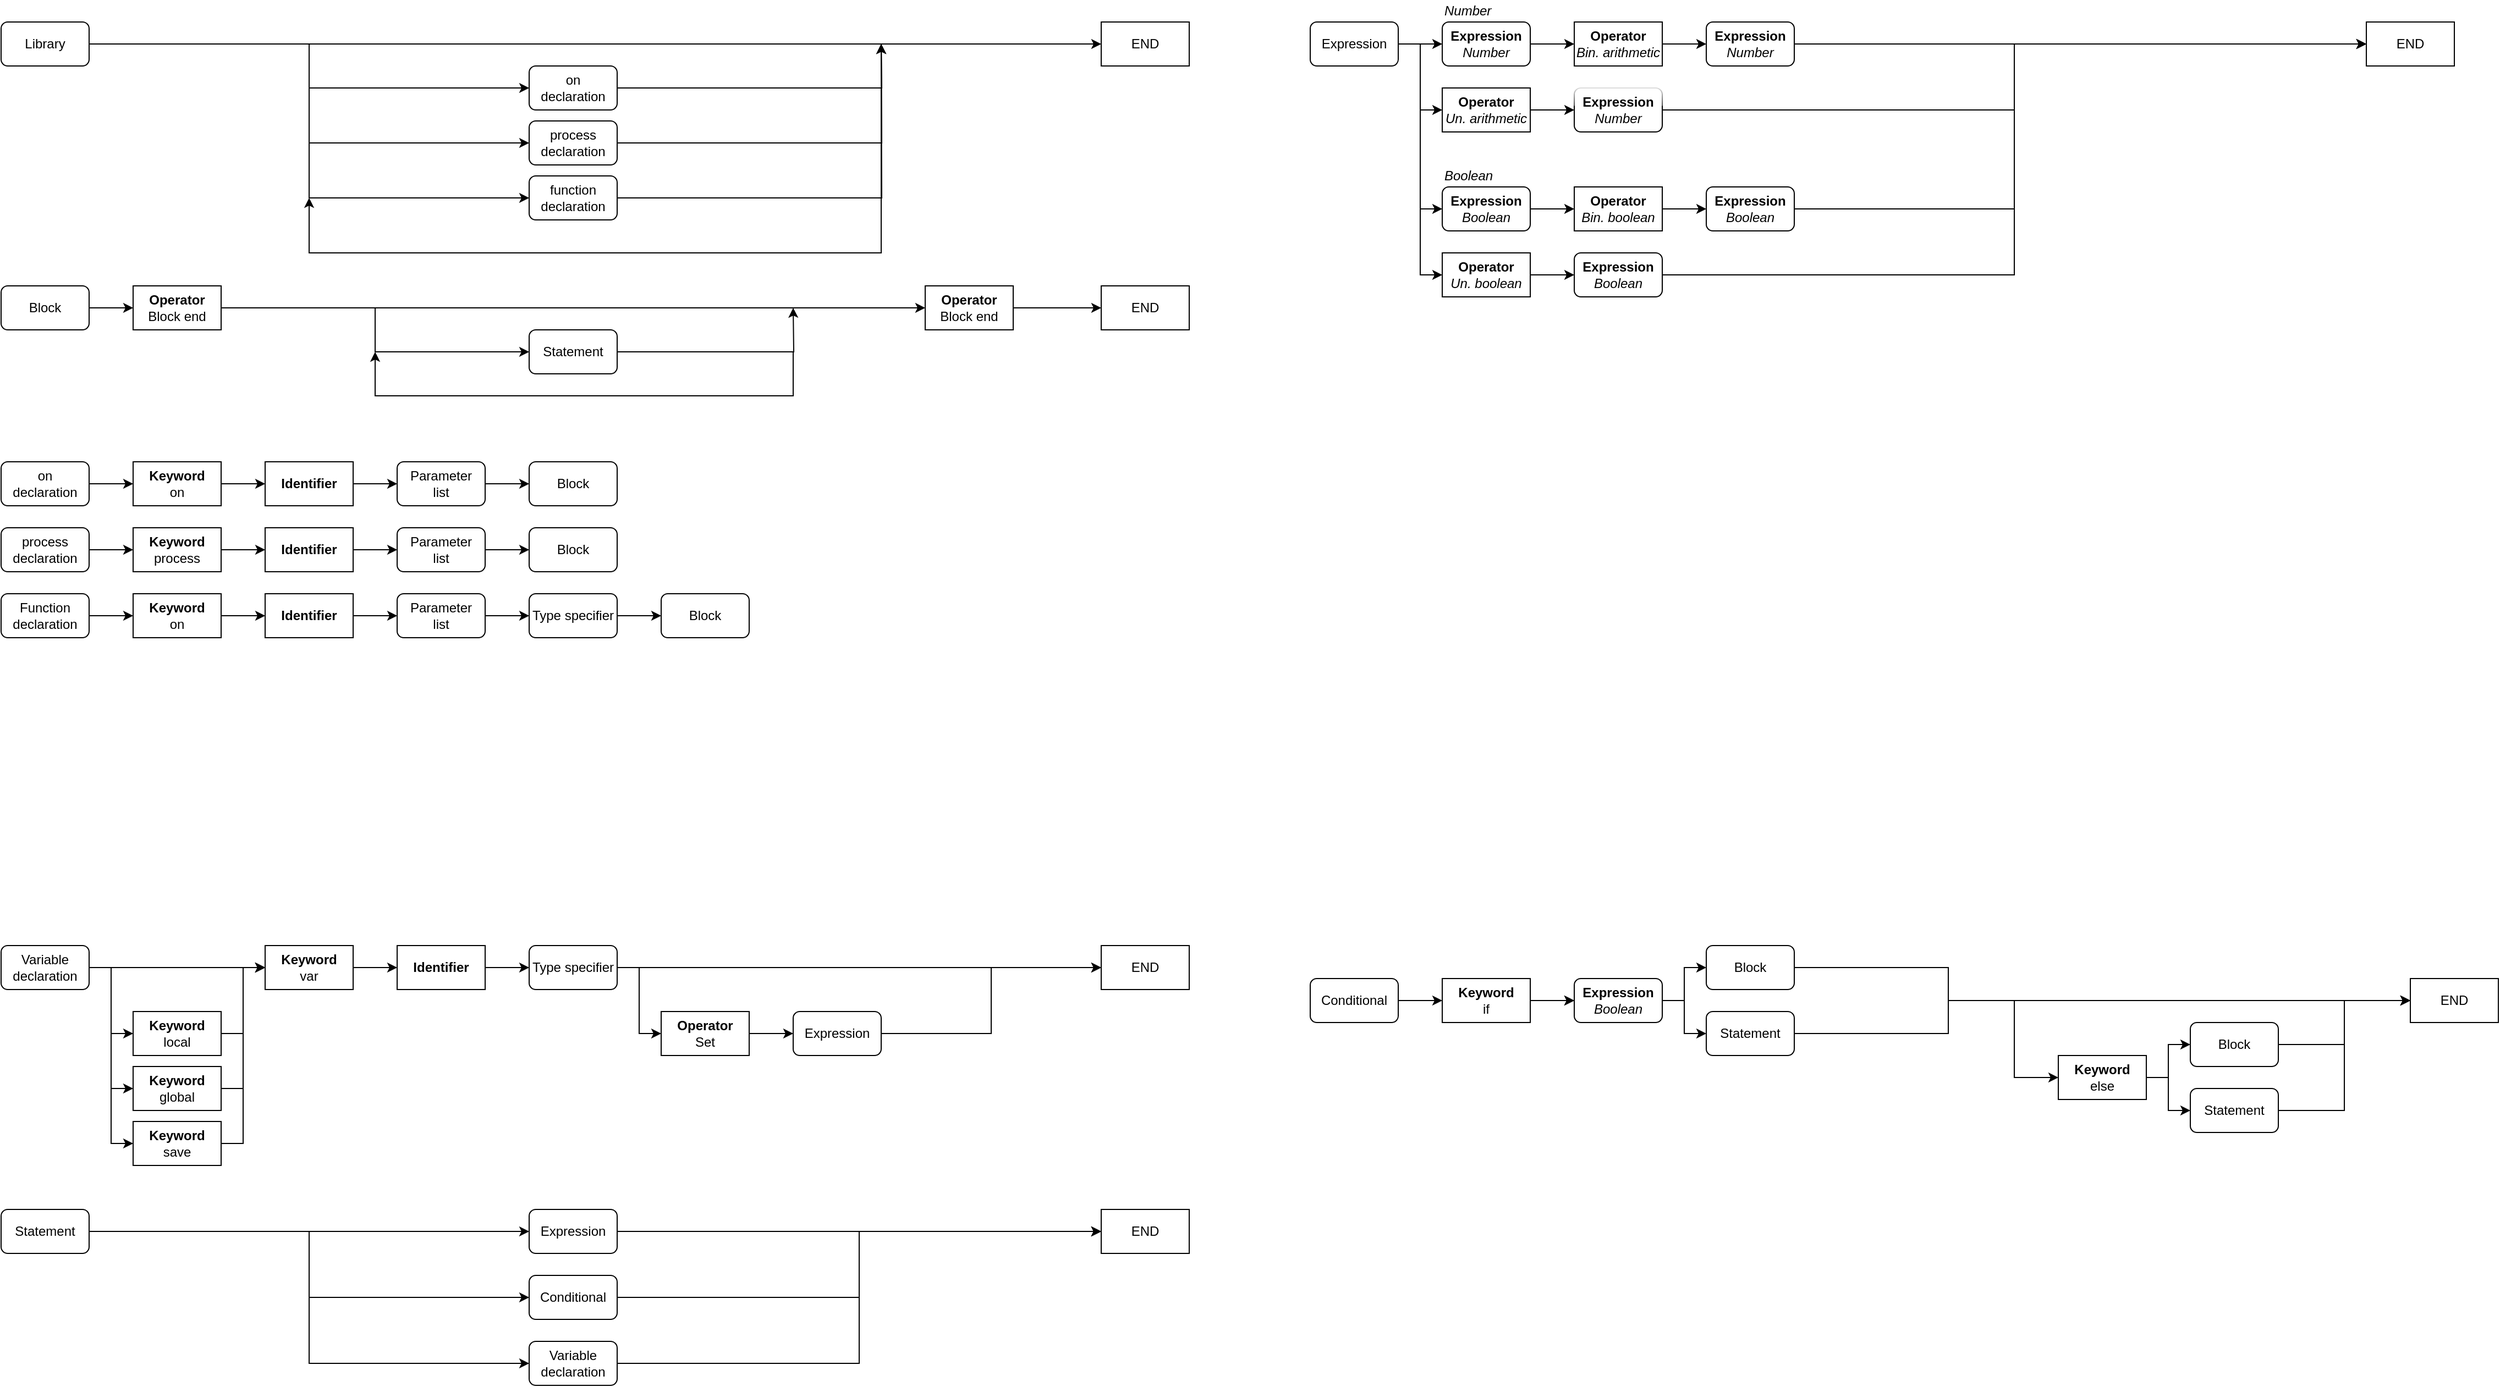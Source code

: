 <mxfile version="14.6.0" type="github">
  <diagram id="WaGZ0EOCiviU_eJ5AUI1" name="Page-1">
    <mxGraphModel dx="3448" dy="1980" grid="1" gridSize="10" guides="1" tooltips="1" connect="1" arrows="1" fold="1" page="1" pageScale="1" pageWidth="1169" pageHeight="827" math="0" shadow="0">
      <root>
        <mxCell id="0" />
        <mxCell id="1" parent="0" />
        <mxCell id="sH1_CeJIT8sASiw-qS2--2" style="edgeStyle=orthogonalEdgeStyle;rounded=0;orthogonalLoop=1;jettySize=auto;html=1;entryX=0;entryY=0.5;entryDx=0;entryDy=0;" parent="1" source="sH1_CeJIT8sASiw-qS2--1" target="sH1_CeJIT8sASiw-qS2--4" edge="1">
          <mxGeometry relative="1" as="geometry">
            <mxPoint x="850" y="60" as="targetPoint" />
            <Array as="points">
              <mxPoint x="350" y="60" />
              <mxPoint x="350" y="60" />
            </Array>
          </mxGeometry>
        </mxCell>
        <mxCell id="sH1_CeJIT8sASiw-qS2--8" style="edgeStyle=orthogonalEdgeStyle;rounded=0;orthogonalLoop=1;jettySize=auto;html=1;entryX=0;entryY=0.5;entryDx=0;entryDy=0;" parent="1" source="sH1_CeJIT8sASiw-qS2--1" target="sH1_CeJIT8sASiw-qS2--6" edge="1">
          <mxGeometry relative="1" as="geometry">
            <Array as="points">
              <mxPoint x="320" y="60" />
              <mxPoint x="320" y="100" />
            </Array>
          </mxGeometry>
        </mxCell>
        <mxCell id="sH1_CeJIT8sASiw-qS2--11" style="edgeStyle=orthogonalEdgeStyle;rounded=0;orthogonalLoop=1;jettySize=auto;html=1;entryX=0;entryY=0.5;entryDx=0;entryDy=0;" parent="1" source="sH1_CeJIT8sASiw-qS2--1" target="sH1_CeJIT8sASiw-qS2--10" edge="1">
          <mxGeometry relative="1" as="geometry">
            <Array as="points">
              <mxPoint x="320" y="60" />
              <mxPoint x="320" y="150" />
            </Array>
          </mxGeometry>
        </mxCell>
        <mxCell id="sH1_CeJIT8sASiw-qS2--15" style="edgeStyle=orthogonalEdgeStyle;rounded=0;orthogonalLoop=1;jettySize=auto;html=1;entryX=0;entryY=0.5;entryDx=0;entryDy=0;" parent="1" source="sH1_CeJIT8sASiw-qS2--1" target="sH1_CeJIT8sASiw-qS2--14" edge="1">
          <mxGeometry relative="1" as="geometry" />
        </mxCell>
        <mxCell id="sH1_CeJIT8sASiw-qS2--1" value="Library" style="rounded=1;whiteSpace=wrap;html=1;" parent="1" vertex="1">
          <mxGeometry x="40" y="40" width="80" height="40" as="geometry" />
        </mxCell>
        <mxCell id="sH1_CeJIT8sASiw-qS2--4" value="END" style="rounded=0;whiteSpace=wrap;html=1;" parent="1" vertex="1">
          <mxGeometry x="1040" y="40" width="80" height="40" as="geometry" />
        </mxCell>
        <mxCell id="sH1_CeJIT8sASiw-qS2--9" style="edgeStyle=orthogonalEdgeStyle;rounded=0;orthogonalLoop=1;jettySize=auto;html=1;" parent="1" source="sH1_CeJIT8sASiw-qS2--6" edge="1">
          <mxGeometry relative="1" as="geometry">
            <mxPoint x="840" y="60" as="targetPoint" />
          </mxGeometry>
        </mxCell>
        <mxCell id="sH1_CeJIT8sASiw-qS2--30" style="edgeStyle=orthogonalEdgeStyle;rounded=0;orthogonalLoop=1;jettySize=auto;html=1;" parent="1" source="sH1_CeJIT8sASiw-qS2--6" edge="1">
          <mxGeometry relative="1" as="geometry">
            <mxPoint x="320" y="200" as="targetPoint" />
            <Array as="points">
              <mxPoint x="840" y="100" />
              <mxPoint x="840" y="250" />
            </Array>
          </mxGeometry>
        </mxCell>
        <mxCell id="sH1_CeJIT8sASiw-qS2--6" value="on&lt;br&gt;declaration" style="rounded=1;whiteSpace=wrap;html=1;" parent="1" vertex="1">
          <mxGeometry x="520" y="80" width="80" height="40" as="geometry" />
        </mxCell>
        <mxCell id="sH1_CeJIT8sASiw-qS2--12" style="edgeStyle=orthogonalEdgeStyle;rounded=0;orthogonalLoop=1;jettySize=auto;html=1;" parent="1" source="sH1_CeJIT8sASiw-qS2--10" edge="1">
          <mxGeometry relative="1" as="geometry">
            <mxPoint x="840" y="60" as="targetPoint" />
          </mxGeometry>
        </mxCell>
        <mxCell id="sH1_CeJIT8sASiw-qS2--10" value="process&lt;br&gt;declaration" style="rounded=1;whiteSpace=wrap;html=1;" parent="1" vertex="1">
          <mxGeometry x="520" y="130" width="80" height="40" as="geometry" />
        </mxCell>
        <mxCell id="sH1_CeJIT8sASiw-qS2--16" style="edgeStyle=orthogonalEdgeStyle;rounded=0;orthogonalLoop=1;jettySize=auto;html=1;" parent="1" source="sH1_CeJIT8sASiw-qS2--14" edge="1">
          <mxGeometry relative="1" as="geometry">
            <mxPoint x="840" y="60" as="targetPoint" />
          </mxGeometry>
        </mxCell>
        <mxCell id="sH1_CeJIT8sASiw-qS2--14" value="function&lt;br&gt;declaration" style="rounded=1;whiteSpace=wrap;html=1;" parent="1" vertex="1">
          <mxGeometry x="520" y="180" width="80" height="40" as="geometry" />
        </mxCell>
        <mxCell id="sH1_CeJIT8sASiw-qS2--24" style="edgeStyle=orthogonalEdgeStyle;rounded=0;orthogonalLoop=1;jettySize=auto;html=1;entryX=0;entryY=0.5;entryDx=0;entryDy=0;" parent="1" source="sH1_CeJIT8sASiw-qS2--20" target="sH1_CeJIT8sASiw-qS2--23" edge="1">
          <mxGeometry relative="1" as="geometry" />
        </mxCell>
        <mxCell id="sH1_CeJIT8sASiw-qS2--20" value="Block" style="rounded=1;whiteSpace=wrap;html=1;" parent="1" vertex="1">
          <mxGeometry x="40" y="280" width="80" height="40" as="geometry" />
        </mxCell>
        <mxCell id="sH1_CeJIT8sASiw-qS2--84" style="edgeStyle=orthogonalEdgeStyle;rounded=0;orthogonalLoop=1;jettySize=auto;html=1;" parent="1" source="sH1_CeJIT8sASiw-qS2--22" edge="1">
          <mxGeometry relative="1" as="geometry">
            <mxPoint x="1040" y="300" as="targetPoint" />
          </mxGeometry>
        </mxCell>
        <mxCell id="sH1_CeJIT8sASiw-qS2--22" value="&lt;b&gt;Operator&lt;br&gt;&lt;/b&gt;Block end&lt;br&gt;&lt;b&gt;&lt;/b&gt;" style="rounded=0;whiteSpace=wrap;html=1;" parent="1" vertex="1">
          <mxGeometry x="880" y="280" width="80" height="40" as="geometry" />
        </mxCell>
        <mxCell id="sH1_CeJIT8sASiw-qS2--25" style="edgeStyle=orthogonalEdgeStyle;rounded=0;orthogonalLoop=1;jettySize=auto;html=1;entryX=0;entryY=0.5;entryDx=0;entryDy=0;" parent="1" source="sH1_CeJIT8sASiw-qS2--23" target="sH1_CeJIT8sASiw-qS2--22" edge="1">
          <mxGeometry relative="1" as="geometry" />
        </mxCell>
        <mxCell id="sH1_CeJIT8sASiw-qS2--27" style="edgeStyle=orthogonalEdgeStyle;rounded=0;orthogonalLoop=1;jettySize=auto;html=1;entryX=0;entryY=0.5;entryDx=0;entryDy=0;" parent="1" source="sH1_CeJIT8sASiw-qS2--23" target="sH1_CeJIT8sASiw-qS2--26" edge="1">
          <mxGeometry relative="1" as="geometry" />
        </mxCell>
        <mxCell id="sH1_CeJIT8sASiw-qS2--23" value="&lt;b&gt;Operator&lt;br&gt;&lt;/b&gt;Block end" style="rounded=0;whiteSpace=wrap;html=1;" parent="1" vertex="1">
          <mxGeometry x="160" y="280" width="80" height="40" as="geometry" />
        </mxCell>
        <mxCell id="sH1_CeJIT8sASiw-qS2--31" style="edgeStyle=orthogonalEdgeStyle;rounded=0;orthogonalLoop=1;jettySize=auto;html=1;" parent="1" source="sH1_CeJIT8sASiw-qS2--26" edge="1">
          <mxGeometry relative="1" as="geometry">
            <mxPoint x="760.0" y="300" as="targetPoint" />
          </mxGeometry>
        </mxCell>
        <mxCell id="sH1_CeJIT8sASiw-qS2--32" style="edgeStyle=orthogonalEdgeStyle;rounded=0;orthogonalLoop=1;jettySize=auto;html=1;" parent="1" source="sH1_CeJIT8sASiw-qS2--26" edge="1">
          <mxGeometry relative="1" as="geometry">
            <mxPoint x="380" y="340" as="targetPoint" />
            <Array as="points">
              <mxPoint x="760" y="340" />
              <mxPoint x="760" y="380" />
            </Array>
          </mxGeometry>
        </mxCell>
        <mxCell id="sH1_CeJIT8sASiw-qS2--26" value="Statement" style="rounded=1;whiteSpace=wrap;html=1;" parent="1" vertex="1">
          <mxGeometry x="520" y="320" width="80" height="40" as="geometry" />
        </mxCell>
        <mxCell id="sH1_CeJIT8sASiw-qS2--35" style="edgeStyle=orthogonalEdgeStyle;rounded=0;orthogonalLoop=1;jettySize=auto;html=1;entryX=0;entryY=0.5;entryDx=0;entryDy=0;" parent="1" source="sH1_CeJIT8sASiw-qS2--33" target="sH1_CeJIT8sASiw-qS2--34" edge="1">
          <mxGeometry relative="1" as="geometry" />
        </mxCell>
        <mxCell id="sH1_CeJIT8sASiw-qS2--33" value="on&lt;br&gt;declaration" style="rounded=1;whiteSpace=wrap;html=1;" parent="1" vertex="1">
          <mxGeometry x="40" y="440" width="80" height="40" as="geometry" />
        </mxCell>
        <mxCell id="sH1_CeJIT8sASiw-qS2--37" style="edgeStyle=orthogonalEdgeStyle;rounded=0;orthogonalLoop=1;jettySize=auto;html=1;entryX=0;entryY=0.5;entryDx=0;entryDy=0;" parent="1" source="sH1_CeJIT8sASiw-qS2--34" target="sH1_CeJIT8sASiw-qS2--36" edge="1">
          <mxGeometry relative="1" as="geometry" />
        </mxCell>
        <mxCell id="sH1_CeJIT8sASiw-qS2--34" value="&lt;b&gt;Keyword&lt;br&gt;&lt;/b&gt;on&lt;br&gt;&lt;b&gt;&lt;/b&gt;" style="rounded=0;whiteSpace=wrap;html=1;" parent="1" vertex="1">
          <mxGeometry x="160" y="440" width="80" height="40" as="geometry" />
        </mxCell>
        <mxCell id="sH1_CeJIT8sASiw-qS2--40" style="edgeStyle=orthogonalEdgeStyle;rounded=0;orthogonalLoop=1;jettySize=auto;html=1;entryX=0;entryY=0.5;entryDx=0;entryDy=0;" parent="1" source="sH1_CeJIT8sASiw-qS2--36" target="sH1_CeJIT8sASiw-qS2--39" edge="1">
          <mxGeometry relative="1" as="geometry" />
        </mxCell>
        <mxCell id="sH1_CeJIT8sASiw-qS2--36" value="&lt;b&gt;Identifier&lt;/b&gt;" style="rounded=0;whiteSpace=wrap;html=1;" parent="1" vertex="1">
          <mxGeometry x="280" y="440" width="80" height="40" as="geometry" />
        </mxCell>
        <mxCell id="sH1_CeJIT8sASiw-qS2--42" style="edgeStyle=orthogonalEdgeStyle;rounded=0;orthogonalLoop=1;jettySize=auto;html=1;entryX=0;entryY=0.5;entryDx=0;entryDy=0;" parent="1" source="sH1_CeJIT8sASiw-qS2--39" target="sH1_CeJIT8sASiw-qS2--41" edge="1">
          <mxGeometry relative="1" as="geometry" />
        </mxCell>
        <mxCell id="sH1_CeJIT8sASiw-qS2--39" value="Parameter&lt;br&gt;list" style="rounded=1;whiteSpace=wrap;html=1;" parent="1" vertex="1">
          <mxGeometry x="400" y="440" width="80" height="40" as="geometry" />
        </mxCell>
        <mxCell id="sH1_CeJIT8sASiw-qS2--41" value="Block" style="rounded=1;whiteSpace=wrap;html=1;" parent="1" vertex="1">
          <mxGeometry x="520" y="440" width="80" height="40" as="geometry" />
        </mxCell>
        <mxCell id="sH1_CeJIT8sASiw-qS2--53" style="edgeStyle=orthogonalEdgeStyle;rounded=0;orthogonalLoop=1;jettySize=auto;html=1;entryX=0;entryY=0.5;entryDx=0;entryDy=0;" parent="1" source="sH1_CeJIT8sASiw-qS2--43" target="sH1_CeJIT8sASiw-qS2--44" edge="1">
          <mxGeometry relative="1" as="geometry" />
        </mxCell>
        <mxCell id="sH1_CeJIT8sASiw-qS2--43" value="process&lt;br&gt;declaration" style="rounded=1;whiteSpace=wrap;html=1;" parent="1" vertex="1">
          <mxGeometry x="40" y="500" width="80" height="40" as="geometry" />
        </mxCell>
        <mxCell id="sH1_CeJIT8sASiw-qS2--54" style="edgeStyle=orthogonalEdgeStyle;rounded=0;orthogonalLoop=1;jettySize=auto;html=1;entryX=0;entryY=0.5;entryDx=0;entryDy=0;" parent="1" source="sH1_CeJIT8sASiw-qS2--44" target="sH1_CeJIT8sASiw-qS2--45" edge="1">
          <mxGeometry relative="1" as="geometry" />
        </mxCell>
        <mxCell id="sH1_CeJIT8sASiw-qS2--44" value="&lt;b&gt;Keyword&lt;br&gt;&lt;/b&gt;process&lt;br&gt;&lt;b&gt;&lt;/b&gt;" style="rounded=0;whiteSpace=wrap;html=1;" parent="1" vertex="1">
          <mxGeometry x="160" y="500" width="80" height="40" as="geometry" />
        </mxCell>
        <mxCell id="sH1_CeJIT8sASiw-qS2--56" style="edgeStyle=orthogonalEdgeStyle;rounded=0;orthogonalLoop=1;jettySize=auto;html=1;entryX=0;entryY=0.5;entryDx=0;entryDy=0;" parent="1" source="sH1_CeJIT8sASiw-qS2--45" target="sH1_CeJIT8sASiw-qS2--46" edge="1">
          <mxGeometry relative="1" as="geometry" />
        </mxCell>
        <mxCell id="sH1_CeJIT8sASiw-qS2--45" value="&lt;b&gt;Identifier&lt;/b&gt;" style="rounded=0;whiteSpace=wrap;html=1;" parent="1" vertex="1">
          <mxGeometry x="280" y="500" width="80" height="40" as="geometry" />
        </mxCell>
        <mxCell id="sH1_CeJIT8sASiw-qS2--57" style="edgeStyle=orthogonalEdgeStyle;rounded=0;orthogonalLoop=1;jettySize=auto;html=1;entryX=0;entryY=0.5;entryDx=0;entryDy=0;" parent="1" source="sH1_CeJIT8sASiw-qS2--46" target="sH1_CeJIT8sASiw-qS2--47" edge="1">
          <mxGeometry relative="1" as="geometry" />
        </mxCell>
        <mxCell id="sH1_CeJIT8sASiw-qS2--46" value="Parameter&lt;br&gt;list" style="rounded=1;whiteSpace=wrap;html=1;" parent="1" vertex="1">
          <mxGeometry x="400" y="500" width="80" height="40" as="geometry" />
        </mxCell>
        <mxCell id="sH1_CeJIT8sASiw-qS2--47" value="Block" style="rounded=1;whiteSpace=wrap;html=1;" parent="1" vertex="1">
          <mxGeometry x="520" y="500" width="80" height="40" as="geometry" />
        </mxCell>
        <mxCell id="sH1_CeJIT8sASiw-qS2--60" style="edgeStyle=orthogonalEdgeStyle;rounded=0;orthogonalLoop=1;jettySize=auto;html=1;entryX=0;entryY=0.5;entryDx=0;entryDy=0;" parent="1" source="sH1_CeJIT8sASiw-qS2--48" target="sH1_CeJIT8sASiw-qS2--49" edge="1">
          <mxGeometry relative="1" as="geometry" />
        </mxCell>
        <mxCell id="sH1_CeJIT8sASiw-qS2--48" value="Function&lt;br&gt;declaration" style="rounded=1;whiteSpace=wrap;html=1;" parent="1" vertex="1">
          <mxGeometry x="40" y="560" width="80" height="40" as="geometry" />
        </mxCell>
        <mxCell id="sH1_CeJIT8sASiw-qS2--61" style="edgeStyle=orthogonalEdgeStyle;rounded=0;orthogonalLoop=1;jettySize=auto;html=1;entryX=0;entryY=0.5;entryDx=0;entryDy=0;" parent="1" source="sH1_CeJIT8sASiw-qS2--49" target="sH1_CeJIT8sASiw-qS2--50" edge="1">
          <mxGeometry relative="1" as="geometry" />
        </mxCell>
        <mxCell id="sH1_CeJIT8sASiw-qS2--49" value="&lt;b&gt;Keyword&lt;br&gt;&lt;/b&gt;on&lt;br&gt;&lt;b&gt;&lt;/b&gt;" style="rounded=0;whiteSpace=wrap;html=1;" parent="1" vertex="1">
          <mxGeometry x="160" y="560" width="80" height="40" as="geometry" />
        </mxCell>
        <mxCell id="sH1_CeJIT8sASiw-qS2--62" style="edgeStyle=orthogonalEdgeStyle;rounded=0;orthogonalLoop=1;jettySize=auto;html=1;entryX=0;entryY=0.5;entryDx=0;entryDy=0;" parent="1" source="sH1_CeJIT8sASiw-qS2--50" target="sH1_CeJIT8sASiw-qS2--51" edge="1">
          <mxGeometry relative="1" as="geometry" />
        </mxCell>
        <mxCell id="sH1_CeJIT8sASiw-qS2--50" value="&lt;b&gt;Identifier&lt;/b&gt;" style="rounded=0;whiteSpace=wrap;html=1;" parent="1" vertex="1">
          <mxGeometry x="280" y="560" width="80" height="40" as="geometry" />
        </mxCell>
        <mxCell id="sH1_CeJIT8sASiw-qS2--59" style="edgeStyle=orthogonalEdgeStyle;rounded=0;orthogonalLoop=1;jettySize=auto;html=1;entryX=0;entryY=0.5;entryDx=0;entryDy=0;" parent="1" source="sH1_CeJIT8sASiw-qS2--51" target="sH1_CeJIT8sASiw-qS2--58" edge="1">
          <mxGeometry relative="1" as="geometry" />
        </mxCell>
        <mxCell id="sH1_CeJIT8sASiw-qS2--51" value="Parameter&lt;br&gt;list" style="rounded=1;whiteSpace=wrap;html=1;" parent="1" vertex="1">
          <mxGeometry x="400" y="560" width="80" height="40" as="geometry" />
        </mxCell>
        <mxCell id="sH1_CeJIT8sASiw-qS2--52" value="Block" style="rounded=1;whiteSpace=wrap;html=1;" parent="1" vertex="1">
          <mxGeometry x="640" y="560" width="80" height="40" as="geometry" />
        </mxCell>
        <mxCell id="sH1_CeJIT8sASiw-qS2--63" style="edgeStyle=orthogonalEdgeStyle;rounded=0;orthogonalLoop=1;jettySize=auto;html=1;entryX=0;entryY=0.5;entryDx=0;entryDy=0;" parent="1" source="sH1_CeJIT8sASiw-qS2--58" target="sH1_CeJIT8sASiw-qS2--52" edge="1">
          <mxGeometry relative="1" as="geometry" />
        </mxCell>
        <mxCell id="sH1_CeJIT8sASiw-qS2--58" value="Type specifier" style="rounded=1;whiteSpace=wrap;html=1;" parent="1" vertex="1">
          <mxGeometry x="520" y="560" width="80" height="40" as="geometry" />
        </mxCell>
        <mxCell id="sH1_CeJIT8sASiw-qS2--70" style="edgeStyle=orthogonalEdgeStyle;rounded=0;orthogonalLoop=1;jettySize=auto;html=1;entryX=0;entryY=0.5;entryDx=0;entryDy=0;" parent="1" source="sH1_CeJIT8sASiw-qS2--64" target="sH1_CeJIT8sASiw-qS2--65" edge="1">
          <mxGeometry relative="1" as="geometry" />
        </mxCell>
        <mxCell id="sH1_CeJIT8sASiw-qS2--71" style="edgeStyle=orthogonalEdgeStyle;rounded=0;orthogonalLoop=1;jettySize=auto;html=1;entryX=0;entryY=0.5;entryDx=0;entryDy=0;" parent="1" source="sH1_CeJIT8sASiw-qS2--64" target="sH1_CeJIT8sASiw-qS2--67" edge="1">
          <mxGeometry relative="1" as="geometry" />
        </mxCell>
        <mxCell id="sH1_CeJIT8sASiw-qS2--72" style="edgeStyle=orthogonalEdgeStyle;rounded=0;orthogonalLoop=1;jettySize=auto;html=1;entryX=0;entryY=0.5;entryDx=0;entryDy=0;" parent="1" source="sH1_CeJIT8sASiw-qS2--64" target="sH1_CeJIT8sASiw-qS2--68" edge="1">
          <mxGeometry relative="1" as="geometry" />
        </mxCell>
        <mxCell id="sH1_CeJIT8sASiw-qS2--73" style="edgeStyle=orthogonalEdgeStyle;rounded=0;orthogonalLoop=1;jettySize=auto;html=1;entryX=0;entryY=0.5;entryDx=0;entryDy=0;" parent="1" source="sH1_CeJIT8sASiw-qS2--64" target="sH1_CeJIT8sASiw-qS2--69" edge="1">
          <mxGeometry relative="1" as="geometry" />
        </mxCell>
        <mxCell id="sH1_CeJIT8sASiw-qS2--64" value="Variable&lt;br&gt;declaration" style="rounded=1;whiteSpace=wrap;html=1;" parent="1" vertex="1">
          <mxGeometry x="40" y="880" width="80" height="40" as="geometry" />
        </mxCell>
        <mxCell id="sH1_CeJIT8sASiw-qS2--78" style="edgeStyle=orthogonalEdgeStyle;rounded=0;orthogonalLoop=1;jettySize=auto;html=1;entryX=0;entryY=0.5;entryDx=0;entryDy=0;" parent="1" source="sH1_CeJIT8sASiw-qS2--65" target="sH1_CeJIT8sASiw-qS2--77" edge="1">
          <mxGeometry relative="1" as="geometry" />
        </mxCell>
        <mxCell id="sH1_CeJIT8sASiw-qS2--65" value="&lt;b&gt;Keyword&lt;br&gt;&lt;/b&gt;var&lt;br&gt;&lt;b&gt;&lt;/b&gt;" style="rounded=0;whiteSpace=wrap;html=1;" parent="1" vertex="1">
          <mxGeometry x="280" y="880" width="80" height="40" as="geometry" />
        </mxCell>
        <mxCell id="sH1_CeJIT8sASiw-qS2--75" style="edgeStyle=orthogonalEdgeStyle;rounded=0;orthogonalLoop=1;jettySize=auto;html=1;entryX=0;entryY=0.5;entryDx=0;entryDy=0;" parent="1" source="sH1_CeJIT8sASiw-qS2--67" target="sH1_CeJIT8sASiw-qS2--65" edge="1">
          <mxGeometry relative="1" as="geometry" />
        </mxCell>
        <mxCell id="sH1_CeJIT8sASiw-qS2--67" value="&lt;b&gt;Keyword&lt;br&gt;&lt;/b&gt;local" style="rounded=0;whiteSpace=wrap;html=1;" parent="1" vertex="1">
          <mxGeometry x="160" y="940" width="80" height="40" as="geometry" />
        </mxCell>
        <mxCell id="sH1_CeJIT8sASiw-qS2--76" style="edgeStyle=orthogonalEdgeStyle;rounded=0;orthogonalLoop=1;jettySize=auto;html=1;entryX=0;entryY=0.5;entryDx=0;entryDy=0;" parent="1" source="sH1_CeJIT8sASiw-qS2--68" target="sH1_CeJIT8sASiw-qS2--65" edge="1">
          <mxGeometry relative="1" as="geometry" />
        </mxCell>
        <mxCell id="sH1_CeJIT8sASiw-qS2--68" value="&lt;b&gt;Keyword&lt;br&gt;&lt;/b&gt;global&lt;br&gt;&lt;b&gt;&lt;/b&gt;" style="rounded=0;whiteSpace=wrap;html=1;" parent="1" vertex="1">
          <mxGeometry x="160" y="990" width="80" height="40" as="geometry" />
        </mxCell>
        <mxCell id="sH1_CeJIT8sASiw-qS2--74" style="edgeStyle=orthogonalEdgeStyle;rounded=0;orthogonalLoop=1;jettySize=auto;html=1;entryX=0;entryY=0.5;entryDx=0;entryDy=0;" parent="1" source="sH1_CeJIT8sASiw-qS2--69" target="sH1_CeJIT8sASiw-qS2--65" edge="1">
          <mxGeometry relative="1" as="geometry" />
        </mxCell>
        <mxCell id="sH1_CeJIT8sASiw-qS2--69" value="&lt;b&gt;Keyword&lt;br&gt;&lt;/b&gt;save&lt;br&gt;&lt;b&gt;&lt;/b&gt;" style="rounded=0;whiteSpace=wrap;html=1;" parent="1" vertex="1">
          <mxGeometry x="160" y="1040" width="80" height="40" as="geometry" />
        </mxCell>
        <mxCell id="sH1_CeJIT8sASiw-qS2--80" style="edgeStyle=orthogonalEdgeStyle;rounded=0;orthogonalLoop=1;jettySize=auto;html=1;entryX=0;entryY=0.5;entryDx=0;entryDy=0;" parent="1" source="sH1_CeJIT8sASiw-qS2--77" target="sH1_CeJIT8sASiw-qS2--79" edge="1">
          <mxGeometry relative="1" as="geometry" />
        </mxCell>
        <mxCell id="sH1_CeJIT8sASiw-qS2--77" value="&lt;b&gt;Identifier&lt;/b&gt;" style="rounded=0;whiteSpace=wrap;html=1;" parent="1" vertex="1">
          <mxGeometry x="400" y="880" width="80" height="40" as="geometry" />
        </mxCell>
        <mxCell id="sH1_CeJIT8sASiw-qS2--82" style="edgeStyle=orthogonalEdgeStyle;rounded=0;orthogonalLoop=1;jettySize=auto;html=1;entryX=0;entryY=0.5;entryDx=0;entryDy=0;" parent="1" source="sH1_CeJIT8sASiw-qS2--79" target="sH1_CeJIT8sASiw-qS2--81" edge="1">
          <mxGeometry relative="1" as="geometry" />
        </mxCell>
        <mxCell id="sH1_CeJIT8sASiw-qS2--90" style="edgeStyle=orthogonalEdgeStyle;rounded=0;orthogonalLoop=1;jettySize=auto;html=1;entryX=0;entryY=0.5;entryDx=0;entryDy=0;" parent="1" source="sH1_CeJIT8sASiw-qS2--79" target="sH1_CeJIT8sASiw-qS2--86" edge="1">
          <mxGeometry relative="1" as="geometry" />
        </mxCell>
        <mxCell id="sH1_CeJIT8sASiw-qS2--79" value="Type specifier" style="rounded=1;whiteSpace=wrap;html=1;" parent="1" vertex="1">
          <mxGeometry x="520" y="880" width="80" height="40" as="geometry" />
        </mxCell>
        <mxCell id="sH1_CeJIT8sASiw-qS2--88" style="edgeStyle=orthogonalEdgeStyle;rounded=0;orthogonalLoop=1;jettySize=auto;html=1;entryX=0;entryY=0.5;entryDx=0;entryDy=0;" parent="1" source="sH1_CeJIT8sASiw-qS2--81" target="sH1_CeJIT8sASiw-qS2--87" edge="1">
          <mxGeometry relative="1" as="geometry" />
        </mxCell>
        <mxCell id="sH1_CeJIT8sASiw-qS2--81" value="&lt;b&gt;Operator&lt;br&gt;&lt;/b&gt;Set&lt;br&gt;&lt;b&gt;&lt;/b&gt;" style="rounded=0;whiteSpace=wrap;html=1;" parent="1" vertex="1">
          <mxGeometry x="640" y="940" width="80" height="40" as="geometry" />
        </mxCell>
        <mxCell id="sH1_CeJIT8sASiw-qS2--85" value="END" style="rounded=0;whiteSpace=wrap;html=1;" parent="1" vertex="1">
          <mxGeometry x="1040" y="280" width="80" height="40" as="geometry" />
        </mxCell>
        <mxCell id="sH1_CeJIT8sASiw-qS2--86" value="END" style="rounded=0;whiteSpace=wrap;html=1;" parent="1" vertex="1">
          <mxGeometry x="1040" y="880" width="80" height="40" as="geometry" />
        </mxCell>
        <mxCell id="sH1_CeJIT8sASiw-qS2--89" style="edgeStyle=orthogonalEdgeStyle;rounded=0;orthogonalLoop=1;jettySize=auto;html=1;entryX=0;entryY=0.5;entryDx=0;entryDy=0;" parent="1" source="sH1_CeJIT8sASiw-qS2--87" target="sH1_CeJIT8sASiw-qS2--86" edge="1">
          <mxGeometry relative="1" as="geometry" />
        </mxCell>
        <mxCell id="sH1_CeJIT8sASiw-qS2--87" value="Expression" style="rounded=1;whiteSpace=wrap;html=1;" parent="1" vertex="1">
          <mxGeometry x="760" y="940" width="80" height="40" as="geometry" />
        </mxCell>
        <mxCell id="tbKid1yF_FCcdKco9LSs-3" style="edgeStyle=orthogonalEdgeStyle;rounded=0;orthogonalLoop=1;jettySize=auto;html=1;entryX=0;entryY=0.5;entryDx=0;entryDy=0;" parent="1" source="tbKid1yF_FCcdKco9LSs-1" target="tbKid1yF_FCcdKco9LSs-2" edge="1">
          <mxGeometry relative="1" as="geometry" />
        </mxCell>
        <mxCell id="tbKid1yF_FCcdKco9LSs-1" value="Conditional" style="rounded=1;whiteSpace=wrap;html=1;" parent="1" vertex="1">
          <mxGeometry x="1230" y="910" width="80" height="40" as="geometry" />
        </mxCell>
        <mxCell id="tbKid1yF_FCcdKco9LSs-5" style="edgeStyle=orthogonalEdgeStyle;rounded=0;orthogonalLoop=1;jettySize=auto;html=1;entryX=0;entryY=0.5;entryDx=0;entryDy=0;" parent="1" source="tbKid1yF_FCcdKco9LSs-2" target="tbKid1yF_FCcdKco9LSs-4" edge="1">
          <mxGeometry relative="1" as="geometry" />
        </mxCell>
        <mxCell id="tbKid1yF_FCcdKco9LSs-36" value="" style="edgeStyle=orthogonalEdgeStyle;rounded=0;orthogonalLoop=1;jettySize=auto;html=1;" parent="1" source="tbKid1yF_FCcdKco9LSs-2" target="tbKid1yF_FCcdKco9LSs-4" edge="1">
          <mxGeometry relative="1" as="geometry" />
        </mxCell>
        <mxCell id="tbKid1yF_FCcdKco9LSs-2" value="&lt;b&gt;Keyword&lt;br&gt;&lt;/b&gt;if&lt;br&gt;&lt;b&gt;&lt;/b&gt;" style="rounded=0;whiteSpace=wrap;html=1;" parent="1" vertex="1">
          <mxGeometry x="1350" y="910" width="80" height="40" as="geometry" />
        </mxCell>
        <mxCell id="tbKid1yF_FCcdKco9LSs-7" style="edgeStyle=orthogonalEdgeStyle;rounded=0;orthogonalLoop=1;jettySize=auto;html=1;entryX=0;entryY=0.5;entryDx=0;entryDy=0;" parent="1" source="tbKid1yF_FCcdKco9LSs-4" target="tbKid1yF_FCcdKco9LSs-6" edge="1">
          <mxGeometry relative="1" as="geometry" />
        </mxCell>
        <mxCell id="tbKid1yF_FCcdKco9LSs-12" style="edgeStyle=orthogonalEdgeStyle;rounded=0;orthogonalLoop=1;jettySize=auto;html=1;entryX=0;entryY=0.5;entryDx=0;entryDy=0;" parent="1" source="tbKid1yF_FCcdKco9LSs-4" target="tbKid1yF_FCcdKco9LSs-11" edge="1">
          <mxGeometry relative="1" as="geometry" />
        </mxCell>
        <mxCell id="tbKid1yF_FCcdKco9LSs-4" value="&lt;div&gt;&lt;b&gt;Expression&lt;/b&gt;&lt;/div&gt;&lt;div&gt;&lt;i&gt;Boolean&lt;/i&gt;&lt;br&gt;&lt;b&gt;&lt;/b&gt;&lt;/div&gt;" style="rounded=1;whiteSpace=wrap;html=1;" parent="1" vertex="1">
          <mxGeometry x="1470" y="910" width="80" height="40" as="geometry" />
        </mxCell>
        <mxCell id="tbKid1yF_FCcdKco9LSs-10" style="edgeStyle=orthogonalEdgeStyle;rounded=0;orthogonalLoop=1;jettySize=auto;html=1;entryX=0;entryY=0.5;entryDx=0;entryDy=0;" parent="1" source="tbKid1yF_FCcdKco9LSs-6" target="tbKid1yF_FCcdKco9LSs-9" edge="1">
          <mxGeometry relative="1" as="geometry">
            <Array as="points">
              <mxPoint x="1810" y="900" />
              <mxPoint x="1810" y="930" />
            </Array>
          </mxGeometry>
        </mxCell>
        <mxCell id="tbKid1yF_FCcdKco9LSs-6" value="Block" style="rounded=1;whiteSpace=wrap;html=1;" parent="1" vertex="1">
          <mxGeometry x="1590" y="880" width="80" height="40" as="geometry" />
        </mxCell>
        <mxCell id="tbKid1yF_FCcdKco9LSs-9" value="END" style="rounded=0;whiteSpace=wrap;html=1;" parent="1" vertex="1">
          <mxGeometry x="2230" y="910" width="80" height="40" as="geometry" />
        </mxCell>
        <mxCell id="tbKid1yF_FCcdKco9LSs-13" style="edgeStyle=orthogonalEdgeStyle;rounded=0;orthogonalLoop=1;jettySize=auto;html=1;entryX=0;entryY=0.5;entryDx=0;entryDy=0;" parent="1" source="tbKid1yF_FCcdKco9LSs-11" target="tbKid1yF_FCcdKco9LSs-9" edge="1">
          <mxGeometry relative="1" as="geometry">
            <Array as="points">
              <mxPoint x="1810" y="960" />
              <mxPoint x="1810" y="930" />
            </Array>
          </mxGeometry>
        </mxCell>
        <mxCell id="tbKid1yF_FCcdKco9LSs-23" style="edgeStyle=orthogonalEdgeStyle;rounded=0;orthogonalLoop=1;jettySize=auto;html=1;entryX=0;entryY=0.5;entryDx=0;entryDy=0;" parent="1" target="tbKid1yF_FCcdKco9LSs-16" edge="1">
          <mxGeometry relative="1" as="geometry">
            <mxPoint x="1870" y="930" as="sourcePoint" />
            <Array as="points">
              <mxPoint x="1870" y="960" />
              <mxPoint x="1870" y="1000" />
            </Array>
          </mxGeometry>
        </mxCell>
        <mxCell id="tbKid1yF_FCcdKco9LSs-11" value="Statement" style="rounded=1;whiteSpace=wrap;html=1;" parent="1" vertex="1">
          <mxGeometry x="1590" y="940" width="80" height="40" as="geometry" />
        </mxCell>
        <mxCell id="tbKid1yF_FCcdKco9LSs-20" style="edgeStyle=orthogonalEdgeStyle;rounded=0;orthogonalLoop=1;jettySize=auto;html=1;entryX=0;entryY=0.5;entryDx=0;entryDy=0;" parent="1" source="tbKid1yF_FCcdKco9LSs-16" target="tbKid1yF_FCcdKco9LSs-18" edge="1">
          <mxGeometry relative="1" as="geometry" />
        </mxCell>
        <mxCell id="tbKid1yF_FCcdKco9LSs-21" style="edgeStyle=orthogonalEdgeStyle;rounded=0;orthogonalLoop=1;jettySize=auto;html=1;entryX=0;entryY=0.5;entryDx=0;entryDy=0;" parent="1" source="tbKid1yF_FCcdKco9LSs-16" target="tbKid1yF_FCcdKco9LSs-19" edge="1">
          <mxGeometry relative="1" as="geometry" />
        </mxCell>
        <mxCell id="tbKid1yF_FCcdKco9LSs-16" value="&lt;b&gt;Keyword&lt;br&gt;&lt;/b&gt;else&lt;br&gt;&lt;b&gt;&lt;/b&gt;" style="rounded=0;whiteSpace=wrap;html=1;" parent="1" vertex="1">
          <mxGeometry x="1910" y="980" width="80" height="40" as="geometry" />
        </mxCell>
        <mxCell id="tbKid1yF_FCcdKco9LSs-25" style="edgeStyle=orthogonalEdgeStyle;rounded=0;orthogonalLoop=1;jettySize=auto;html=1;entryX=0;entryY=0.5;entryDx=0;entryDy=0;" parent="1" source="tbKid1yF_FCcdKco9LSs-18" target="tbKid1yF_FCcdKco9LSs-9" edge="1">
          <mxGeometry relative="1" as="geometry" />
        </mxCell>
        <mxCell id="tbKid1yF_FCcdKco9LSs-18" value="Block" style="rounded=1;whiteSpace=wrap;html=1;" parent="1" vertex="1">
          <mxGeometry x="2030" y="950" width="80" height="40" as="geometry" />
        </mxCell>
        <mxCell id="tbKid1yF_FCcdKco9LSs-24" style="edgeStyle=orthogonalEdgeStyle;rounded=0;orthogonalLoop=1;jettySize=auto;html=1;entryX=0;entryY=0.5;entryDx=0;entryDy=0;" parent="1" source="tbKid1yF_FCcdKco9LSs-19" target="tbKid1yF_FCcdKco9LSs-9" edge="1">
          <mxGeometry relative="1" as="geometry" />
        </mxCell>
        <mxCell id="tbKid1yF_FCcdKco9LSs-19" value="Statement" style="rounded=1;whiteSpace=wrap;html=1;" parent="1" vertex="1">
          <mxGeometry x="2030" y="1010" width="80" height="40" as="geometry" />
        </mxCell>
        <mxCell id="tbKid1yF_FCcdKco9LSs-31" style="edgeStyle=orthogonalEdgeStyle;rounded=0;orthogonalLoop=1;jettySize=auto;html=1;entryX=0;entryY=0.5;entryDx=0;entryDy=0;" parent="1" source="tbKid1yF_FCcdKco9LSs-27" target="tbKid1yF_FCcdKco9LSs-30" edge="1">
          <mxGeometry relative="1" as="geometry" />
        </mxCell>
        <mxCell id="tbKid1yF_FCcdKco9LSs-34" style="edgeStyle=orthogonalEdgeStyle;rounded=0;orthogonalLoop=1;jettySize=auto;html=1;entryX=0;entryY=0.5;entryDx=0;entryDy=0;" parent="1" source="tbKid1yF_FCcdKco9LSs-27" target="tbKid1yF_FCcdKco9LSs-33" edge="1">
          <mxGeometry relative="1" as="geometry" />
        </mxCell>
        <mxCell id="tbKid1yF_FCcdKco9LSs-38" style="edgeStyle=orthogonalEdgeStyle;rounded=0;orthogonalLoop=1;jettySize=auto;html=1;entryX=0;entryY=0.5;entryDx=0;entryDy=0;" parent="1" source="tbKid1yF_FCcdKco9LSs-27" target="tbKid1yF_FCcdKco9LSs-37" edge="1">
          <mxGeometry relative="1" as="geometry" />
        </mxCell>
        <mxCell id="tbKid1yF_FCcdKco9LSs-27" value="Statement" style="rounded=1;whiteSpace=wrap;html=1;" parent="1" vertex="1">
          <mxGeometry x="40" y="1120" width="80" height="40" as="geometry" />
        </mxCell>
        <mxCell id="tbKid1yF_FCcdKco9LSs-28" value="END" style="rounded=0;whiteSpace=wrap;html=1;" parent="1" vertex="1">
          <mxGeometry x="1040" y="1120" width="80" height="40" as="geometry" />
        </mxCell>
        <mxCell id="tbKid1yF_FCcdKco9LSs-32" style="edgeStyle=orthogonalEdgeStyle;rounded=0;orthogonalLoop=1;jettySize=auto;html=1;entryX=0;entryY=0.5;entryDx=0;entryDy=0;" parent="1" source="tbKid1yF_FCcdKco9LSs-30" target="tbKid1yF_FCcdKco9LSs-28" edge="1">
          <mxGeometry relative="1" as="geometry" />
        </mxCell>
        <mxCell id="tbKid1yF_FCcdKco9LSs-30" value="Conditional" style="rounded=1;whiteSpace=wrap;html=1;" parent="1" vertex="1">
          <mxGeometry x="520" y="1180" width="80" height="40" as="geometry" />
        </mxCell>
        <mxCell id="tbKid1yF_FCcdKco9LSs-35" style="edgeStyle=orthogonalEdgeStyle;rounded=0;orthogonalLoop=1;jettySize=auto;html=1;entryX=0;entryY=0.5;entryDx=0;entryDy=0;" parent="1" source="tbKid1yF_FCcdKco9LSs-33" target="tbKid1yF_FCcdKco9LSs-28" edge="1">
          <mxGeometry relative="1" as="geometry" />
        </mxCell>
        <mxCell id="tbKid1yF_FCcdKco9LSs-33" value="Variable&lt;br&gt;declaration" style="rounded=1;whiteSpace=wrap;html=1;" parent="1" vertex="1">
          <mxGeometry x="520" y="1240" width="80" height="40" as="geometry" />
        </mxCell>
        <mxCell id="tbKid1yF_FCcdKco9LSs-39" style="edgeStyle=orthogonalEdgeStyle;rounded=0;orthogonalLoop=1;jettySize=auto;html=1;entryX=0;entryY=0.5;entryDx=0;entryDy=0;" parent="1" source="tbKid1yF_FCcdKco9LSs-37" target="tbKid1yF_FCcdKco9LSs-28" edge="1">
          <mxGeometry relative="1" as="geometry" />
        </mxCell>
        <mxCell id="tbKid1yF_FCcdKco9LSs-37" value="Expression" style="rounded=1;whiteSpace=wrap;html=1;" parent="1" vertex="1">
          <mxGeometry x="520" y="1120" width="80" height="40" as="geometry" />
        </mxCell>
        <mxCell id="tbKid1yF_FCcdKco9LSs-67" style="edgeStyle=orthogonalEdgeStyle;rounded=0;orthogonalLoop=1;jettySize=auto;html=1;" parent="1" source="tbKid1yF_FCcdKco9LSs-40" target="tbKid1yF_FCcdKco9LSs-55" edge="1">
          <mxGeometry relative="1" as="geometry" />
        </mxCell>
        <mxCell id="tbKid1yF_FCcdKco9LSs-68" style="edgeStyle=orthogonalEdgeStyle;rounded=0;orthogonalLoop=1;jettySize=auto;html=1;entryX=0;entryY=0.5;entryDx=0;entryDy=0;" parent="1" source="tbKid1yF_FCcdKco9LSs-40" target="tbKid1yF_FCcdKco9LSs-66" edge="1">
          <mxGeometry relative="1" as="geometry" />
        </mxCell>
        <mxCell id="tbKid1yF_FCcdKco9LSs-78" style="edgeStyle=orthogonalEdgeStyle;rounded=0;orthogonalLoop=1;jettySize=auto;html=1;entryX=0;entryY=0.5;entryDx=0;entryDy=0;" parent="1" source="tbKid1yF_FCcdKco9LSs-40" target="tbKid1yF_FCcdKco9LSs-69" edge="1">
          <mxGeometry relative="1" as="geometry" />
        </mxCell>
        <mxCell id="tbKid1yF_FCcdKco9LSs-79" style="edgeStyle=orthogonalEdgeStyle;rounded=0;orthogonalLoop=1;jettySize=auto;html=1;entryX=0;entryY=0.5;entryDx=0;entryDy=0;" parent="1" source="tbKid1yF_FCcdKco9LSs-40" target="tbKid1yF_FCcdKco9LSs-77" edge="1">
          <mxGeometry relative="1" as="geometry" />
        </mxCell>
        <mxCell id="tbKid1yF_FCcdKco9LSs-40" value="Expression" style="rounded=1;whiteSpace=wrap;html=1;" parent="1" vertex="1">
          <mxGeometry x="1230" y="40" width="80" height="40" as="geometry" />
        </mxCell>
        <mxCell id="tbKid1yF_FCcdKco9LSs-53" value="END" style="rounded=0;whiteSpace=wrap;html=1;" parent="1" vertex="1">
          <mxGeometry x="2190" y="40" width="80" height="40" as="geometry" />
        </mxCell>
        <mxCell id="tbKid1yF_FCcdKco9LSs-58" style="edgeStyle=orthogonalEdgeStyle;rounded=0;orthogonalLoop=1;jettySize=auto;html=1;entryX=0;entryY=0.5;entryDx=0;entryDy=0;" parent="1" source="tbKid1yF_FCcdKco9LSs-55" target="tbKid1yF_FCcdKco9LSs-57" edge="1">
          <mxGeometry relative="1" as="geometry" />
        </mxCell>
        <mxCell id="tbKid1yF_FCcdKco9LSs-55" value="&lt;b&gt;Expression&lt;br&gt;&lt;/b&gt;&lt;i&gt;Number&lt;/i&gt;&lt;br&gt;&lt;b&gt;&lt;/b&gt;" style="rounded=1;whiteSpace=wrap;html=1;" parent="1" vertex="1">
          <mxGeometry x="1350" y="40" width="80" height="40" as="geometry" />
        </mxCell>
        <mxCell id="tbKid1yF_FCcdKco9LSs-83" style="edgeStyle=orthogonalEdgeStyle;rounded=0;orthogonalLoop=1;jettySize=auto;html=1;entryX=0;entryY=0.5;entryDx=0;entryDy=0;" parent="1" source="tbKid1yF_FCcdKco9LSs-56" target="tbKid1yF_FCcdKco9LSs-53" edge="1">
          <mxGeometry relative="1" as="geometry" />
        </mxCell>
        <mxCell id="tbKid1yF_FCcdKco9LSs-56" value="&lt;b&gt;Expression&lt;br&gt;&lt;/b&gt;&lt;i&gt;Number&lt;/i&gt;&lt;br&gt;&lt;b&gt;&lt;/b&gt;" style="rounded=1;whiteSpace=wrap;html=1;" parent="1" vertex="1">
          <mxGeometry x="1590" y="40" width="80" height="40" as="geometry" />
        </mxCell>
        <mxCell id="tbKid1yF_FCcdKco9LSs-59" style="edgeStyle=orthogonalEdgeStyle;rounded=0;orthogonalLoop=1;jettySize=auto;html=1;" parent="1" source="tbKid1yF_FCcdKco9LSs-57" target="tbKid1yF_FCcdKco9LSs-56" edge="1">
          <mxGeometry relative="1" as="geometry" />
        </mxCell>
        <mxCell id="tbKid1yF_FCcdKco9LSs-57" value="&lt;b&gt;Operator&lt;br&gt;&lt;/b&gt;&lt;i&gt;Bin. arithmetic&lt;/i&gt;&lt;br&gt;&lt;b&gt;&lt;/b&gt;" style="rounded=0;whiteSpace=wrap;html=1;" parent="1" vertex="1">
          <mxGeometry x="1470" y="40" width="80" height="40" as="geometry" />
        </mxCell>
        <mxCell id="tbKid1yF_FCcdKco9LSs-84" style="edgeStyle=orthogonalEdgeStyle;rounded=0;orthogonalLoop=1;jettySize=auto;html=1;entryX=0;entryY=0.5;entryDx=0;entryDy=0;" parent="1" source="tbKid1yF_FCcdKco9LSs-64" target="tbKid1yF_FCcdKco9LSs-53" edge="1">
          <mxGeometry relative="1" as="geometry" />
        </mxCell>
        <mxCell id="tbKid1yF_FCcdKco9LSs-64" value="&lt;b&gt;Expression&lt;br&gt;&lt;/b&gt;&lt;i&gt;Number&lt;br&gt;&lt;/i&gt;" style="rounded=1;whiteSpace=wrap;html=1;glass=1;" parent="1" vertex="1">
          <mxGeometry x="1470" y="100" width="80" height="40" as="geometry" />
        </mxCell>
        <mxCell id="tbKid1yF_FCcdKco9LSs-65" style="edgeStyle=orthogonalEdgeStyle;rounded=0;orthogonalLoop=1;jettySize=auto;html=1;" parent="1" source="tbKid1yF_FCcdKco9LSs-66" target="tbKid1yF_FCcdKco9LSs-64" edge="1">
          <mxGeometry relative="1" as="geometry" />
        </mxCell>
        <mxCell id="tbKid1yF_FCcdKco9LSs-66" value="&lt;b&gt;Operator&lt;br&gt;&lt;/b&gt;&lt;i&gt;Un. arithmetic&lt;/i&gt;&lt;br&gt;&lt;b&gt;&lt;/b&gt;" style="rounded=0;whiteSpace=wrap;html=1;" parent="1" vertex="1">
          <mxGeometry x="1350" y="100" width="80" height="40" as="geometry" />
        </mxCell>
        <mxCell id="tbKid1yF_FCcdKco9LSs-72" style="edgeStyle=orthogonalEdgeStyle;rounded=0;orthogonalLoop=1;jettySize=auto;html=1;entryX=0;entryY=0.5;entryDx=0;entryDy=0;" parent="1" source="tbKid1yF_FCcdKco9LSs-69" target="tbKid1yF_FCcdKco9LSs-71" edge="1">
          <mxGeometry relative="1" as="geometry" />
        </mxCell>
        <mxCell id="tbKid1yF_FCcdKco9LSs-69" value="&lt;b&gt;Expression&lt;br&gt;&lt;/b&gt;&lt;i&gt;Boolean&lt;/i&gt;&lt;br&gt;&lt;b&gt;&lt;/b&gt;" style="rounded=1;whiteSpace=wrap;html=1;" parent="1" vertex="1">
          <mxGeometry x="1350" y="190" width="80" height="40" as="geometry" />
        </mxCell>
        <mxCell id="tbKid1yF_FCcdKco9LSs-74" style="edgeStyle=orthogonalEdgeStyle;rounded=0;orthogonalLoop=1;jettySize=auto;html=1;" parent="1" source="tbKid1yF_FCcdKco9LSs-71" target="tbKid1yF_FCcdKco9LSs-73" edge="1">
          <mxGeometry relative="1" as="geometry" />
        </mxCell>
        <mxCell id="tbKid1yF_FCcdKco9LSs-71" value="&lt;b&gt;Operator&lt;br&gt;&lt;/b&gt;&lt;i&gt;Bin. boolean&lt;/i&gt;&lt;br&gt;&lt;b&gt;&lt;/b&gt;" style="rounded=0;whiteSpace=wrap;html=1;" parent="1" vertex="1">
          <mxGeometry x="1470" y="190" width="80" height="40" as="geometry" />
        </mxCell>
        <mxCell id="tbKid1yF_FCcdKco9LSs-85" style="edgeStyle=orthogonalEdgeStyle;rounded=0;orthogonalLoop=1;jettySize=auto;html=1;entryX=0;entryY=0.5;entryDx=0;entryDy=0;" parent="1" source="tbKid1yF_FCcdKco9LSs-73" target="tbKid1yF_FCcdKco9LSs-53" edge="1">
          <mxGeometry relative="1" as="geometry">
            <Array as="points">
              <mxPoint x="1870" y="210" />
              <mxPoint x="1870" y="60" />
            </Array>
          </mxGeometry>
        </mxCell>
        <mxCell id="tbKid1yF_FCcdKco9LSs-73" value="&lt;b&gt;Expression&lt;br&gt;&lt;/b&gt;&lt;i&gt;Boolean&lt;/i&gt;&lt;br&gt;&lt;b&gt;&lt;/b&gt;" style="rounded=1;whiteSpace=wrap;html=1;" parent="1" vertex="1">
          <mxGeometry x="1590" y="190" width="80" height="40" as="geometry" />
        </mxCell>
        <mxCell id="tbKid1yF_FCcdKco9LSs-86" style="edgeStyle=orthogonalEdgeStyle;rounded=0;orthogonalLoop=1;jettySize=auto;html=1;entryX=0;entryY=0.5;entryDx=0;entryDy=0;" parent="1" source="tbKid1yF_FCcdKco9LSs-75" target="tbKid1yF_FCcdKco9LSs-53" edge="1">
          <mxGeometry relative="1" as="geometry" />
        </mxCell>
        <mxCell id="tbKid1yF_FCcdKco9LSs-75" value="&lt;b&gt;Expression&lt;br&gt;&lt;/b&gt;&lt;i&gt;Boolean&lt;/i&gt;&lt;br&gt;&lt;b&gt;&lt;/b&gt;" style="rounded=1;whiteSpace=wrap;html=1;" parent="1" vertex="1">
          <mxGeometry x="1470" y="250" width="80" height="40" as="geometry" />
        </mxCell>
        <mxCell id="tbKid1yF_FCcdKco9LSs-76" style="edgeStyle=orthogonalEdgeStyle;rounded=0;orthogonalLoop=1;jettySize=auto;html=1;" parent="1" source="tbKid1yF_FCcdKco9LSs-77" target="tbKid1yF_FCcdKco9LSs-75" edge="1">
          <mxGeometry relative="1" as="geometry" />
        </mxCell>
        <mxCell id="tbKid1yF_FCcdKco9LSs-77" value="&lt;b&gt;Operator&lt;br&gt;&lt;/b&gt;&lt;i&gt;Un. boolean&lt;/i&gt;&lt;br&gt;&lt;b&gt;&lt;/b&gt;" style="rounded=0;whiteSpace=wrap;html=1;" parent="1" vertex="1">
          <mxGeometry x="1350" y="250" width="80" height="40" as="geometry" />
        </mxCell>
        <mxCell id="tbKid1yF_FCcdKco9LSs-81" value="&lt;i&gt;Boolean&lt;/i&gt;" style="text;html=1;align=left;verticalAlign=middle;resizable=0;points=[];autosize=1;" parent="1" vertex="1">
          <mxGeometry x="1350" y="170" width="60" height="20" as="geometry" />
        </mxCell>
        <mxCell id="tbKid1yF_FCcdKco9LSs-82" value="&lt;i&gt;Number&lt;/i&gt;" style="text;html=1;align=left;verticalAlign=middle;resizable=0;points=[];autosize=1;labelPosition=center;verticalLabelPosition=middle;" parent="1" vertex="1">
          <mxGeometry x="1350" y="20" width="60" height="20" as="geometry" />
        </mxCell>
      </root>
    </mxGraphModel>
  </diagram>
</mxfile>
